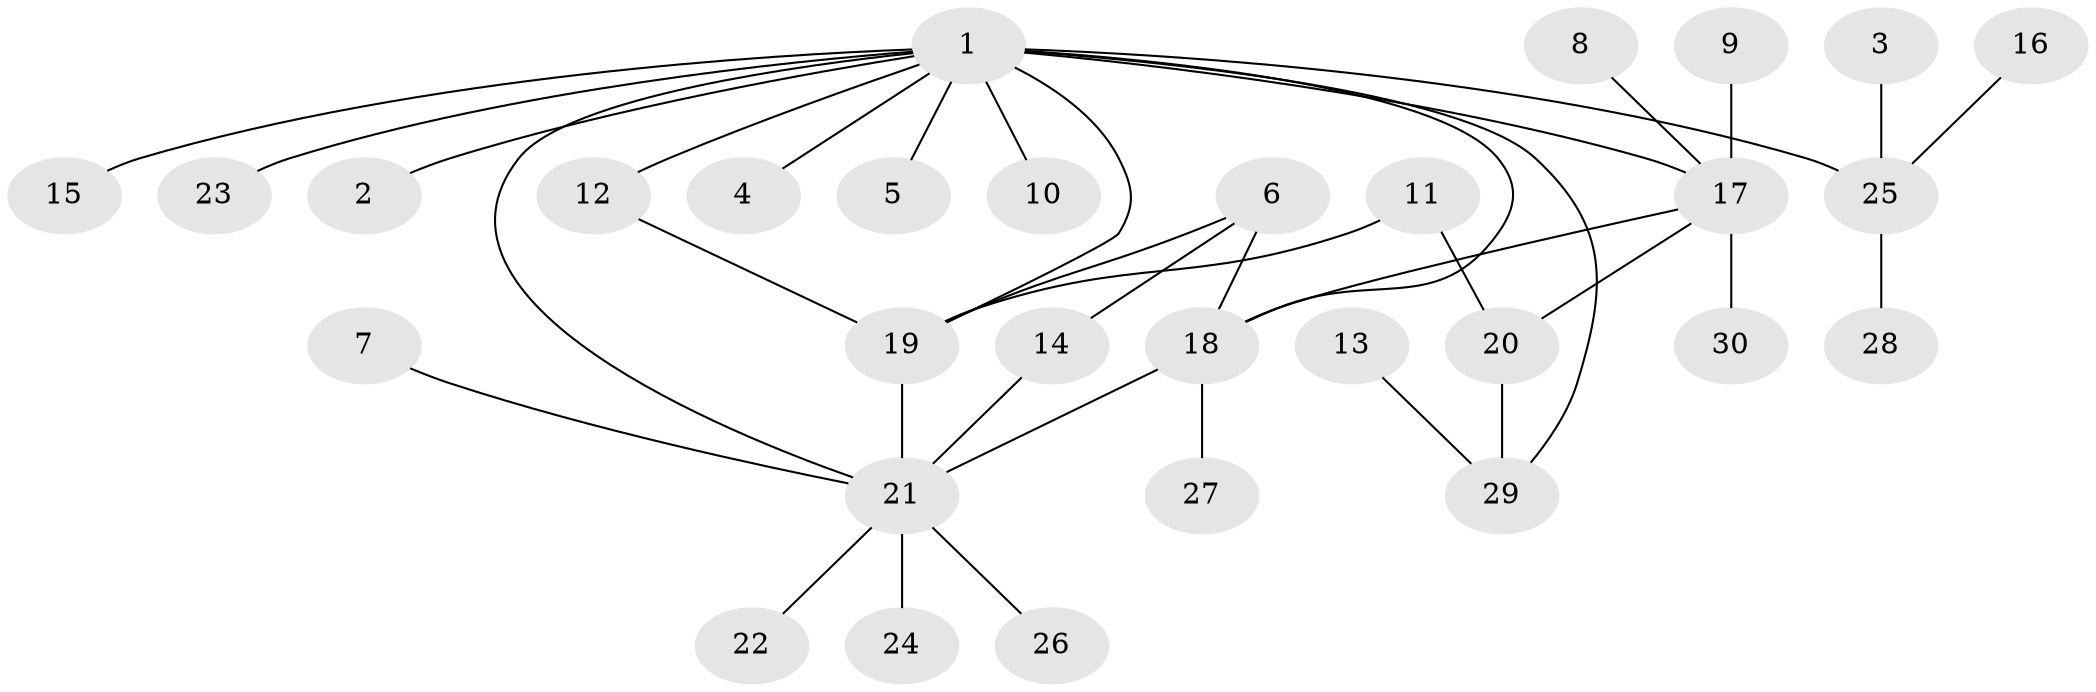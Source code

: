 // original degree distribution, {13: 0.01694915254237288, 6: 0.03389830508474576, 7: 0.06779661016949153, 1: 0.4915254237288136, 2: 0.2711864406779661, 3: 0.0847457627118644, 5: 0.01694915254237288, 4: 0.01694915254237288}
// Generated by graph-tools (version 1.1) at 2025/26/03/09/25 03:26:07]
// undirected, 30 vertices, 37 edges
graph export_dot {
graph [start="1"]
  node [color=gray90,style=filled];
  1;
  2;
  3;
  4;
  5;
  6;
  7;
  8;
  9;
  10;
  11;
  12;
  13;
  14;
  15;
  16;
  17;
  18;
  19;
  20;
  21;
  22;
  23;
  24;
  25;
  26;
  27;
  28;
  29;
  30;
  1 -- 2 [weight=1.0];
  1 -- 4 [weight=1.0];
  1 -- 5 [weight=1.0];
  1 -- 10 [weight=1.0];
  1 -- 12 [weight=1.0];
  1 -- 15 [weight=1.0];
  1 -- 17 [weight=2.0];
  1 -- 18 [weight=1.0];
  1 -- 19 [weight=1.0];
  1 -- 21 [weight=1.0];
  1 -- 23 [weight=1.0];
  1 -- 25 [weight=1.0];
  1 -- 29 [weight=1.0];
  3 -- 25 [weight=1.0];
  6 -- 14 [weight=1.0];
  6 -- 18 [weight=1.0];
  6 -- 19 [weight=1.0];
  7 -- 21 [weight=1.0];
  8 -- 17 [weight=1.0];
  9 -- 17 [weight=1.0];
  11 -- 19 [weight=1.0];
  11 -- 20 [weight=1.0];
  12 -- 19 [weight=1.0];
  13 -- 29 [weight=1.0];
  14 -- 21 [weight=1.0];
  16 -- 25 [weight=1.0];
  17 -- 18 [weight=1.0];
  17 -- 20 [weight=1.0];
  17 -- 30 [weight=1.0];
  18 -- 21 [weight=1.0];
  18 -- 27 [weight=1.0];
  19 -- 21 [weight=1.0];
  20 -- 29 [weight=1.0];
  21 -- 22 [weight=1.0];
  21 -- 24 [weight=1.0];
  21 -- 26 [weight=1.0];
  25 -- 28 [weight=1.0];
}
